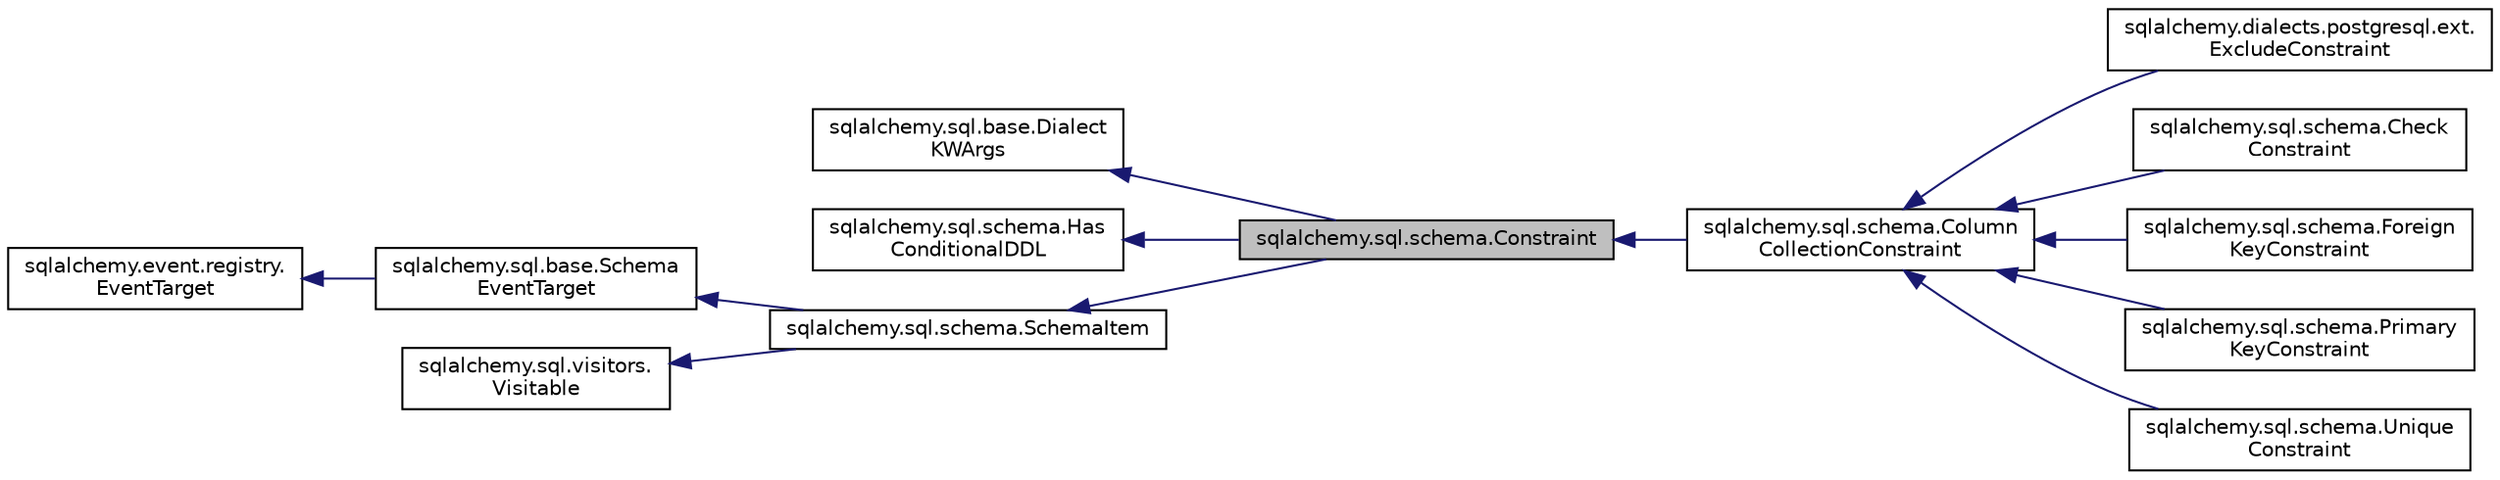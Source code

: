 digraph "sqlalchemy.sql.schema.Constraint"
{
 // LATEX_PDF_SIZE
  edge [fontname="Helvetica",fontsize="10",labelfontname="Helvetica",labelfontsize="10"];
  node [fontname="Helvetica",fontsize="10",shape=record];
  rankdir="LR";
  Node1 [label="sqlalchemy.sql.schema.Constraint",height=0.2,width=0.4,color="black", fillcolor="grey75", style="filled", fontcolor="black",tooltip=" "];
  Node2 -> Node1 [dir="back",color="midnightblue",fontsize="10",style="solid",fontname="Helvetica"];
  Node2 [label="sqlalchemy.sql.base.Dialect\lKWArgs",height=0.2,width=0.4,color="black", fillcolor="white", style="filled",URL="$classsqlalchemy_1_1sql_1_1base_1_1DialectKWArgs.html",tooltip=" "];
  Node3 -> Node1 [dir="back",color="midnightblue",fontsize="10",style="solid",fontname="Helvetica"];
  Node3 [label="sqlalchemy.sql.schema.Has\lConditionalDDL",height=0.2,width=0.4,color="black", fillcolor="white", style="filled",URL="$classsqlalchemy_1_1sql_1_1schema_1_1HasConditionalDDL.html",tooltip=" "];
  Node4 -> Node1 [dir="back",color="midnightblue",fontsize="10",style="solid",fontname="Helvetica"];
  Node4 [label="sqlalchemy.sql.schema.SchemaItem",height=0.2,width=0.4,color="black", fillcolor="white", style="filled",URL="$classsqlalchemy_1_1sql_1_1schema_1_1SchemaItem.html",tooltip=" "];
  Node5 -> Node4 [dir="back",color="midnightblue",fontsize="10",style="solid",fontname="Helvetica"];
  Node5 [label="sqlalchemy.sql.base.Schema\lEventTarget",height=0.2,width=0.4,color="black", fillcolor="white", style="filled",URL="$classsqlalchemy_1_1sql_1_1base_1_1SchemaEventTarget.html",tooltip=" "];
  Node6 -> Node5 [dir="back",color="midnightblue",fontsize="10",style="solid",fontname="Helvetica"];
  Node6 [label="sqlalchemy.event.registry.\lEventTarget",height=0.2,width=0.4,color="black", fillcolor="white", style="filled",URL="$classsqlalchemy_1_1event_1_1registry_1_1EventTarget.html",tooltip=" "];
  Node7 -> Node4 [dir="back",color="midnightblue",fontsize="10",style="solid",fontname="Helvetica"];
  Node7 [label="sqlalchemy.sql.visitors.\lVisitable",height=0.2,width=0.4,color="black", fillcolor="white", style="filled",URL="$classsqlalchemy_1_1sql_1_1visitors_1_1Visitable.html",tooltip=" "];
  Node1 -> Node8 [dir="back",color="midnightblue",fontsize="10",style="solid",fontname="Helvetica"];
  Node8 [label="sqlalchemy.sql.schema.Column\lCollectionConstraint",height=0.2,width=0.4,color="black", fillcolor="white", style="filled",URL="$classsqlalchemy_1_1sql_1_1schema_1_1ColumnCollectionConstraint.html",tooltip=" "];
  Node8 -> Node9 [dir="back",color="midnightblue",fontsize="10",style="solid",fontname="Helvetica"];
  Node9 [label="sqlalchemy.dialects.postgresql.ext.\lExcludeConstraint",height=0.2,width=0.4,color="black", fillcolor="white", style="filled",URL="$classsqlalchemy_1_1dialects_1_1postgresql_1_1ext_1_1ExcludeConstraint.html",tooltip=" "];
  Node8 -> Node10 [dir="back",color="midnightblue",fontsize="10",style="solid",fontname="Helvetica"];
  Node10 [label="sqlalchemy.sql.schema.Check\lConstraint",height=0.2,width=0.4,color="black", fillcolor="white", style="filled",URL="$classsqlalchemy_1_1sql_1_1schema_1_1CheckConstraint.html",tooltip=" "];
  Node8 -> Node11 [dir="back",color="midnightblue",fontsize="10",style="solid",fontname="Helvetica"];
  Node11 [label="sqlalchemy.sql.schema.Foreign\lKeyConstraint",height=0.2,width=0.4,color="black", fillcolor="white", style="filled",URL="$classsqlalchemy_1_1sql_1_1schema_1_1ForeignKeyConstraint.html",tooltip=" "];
  Node8 -> Node12 [dir="back",color="midnightblue",fontsize="10",style="solid",fontname="Helvetica"];
  Node12 [label="sqlalchemy.sql.schema.Primary\lKeyConstraint",height=0.2,width=0.4,color="black", fillcolor="white", style="filled",URL="$classsqlalchemy_1_1sql_1_1schema_1_1PrimaryKeyConstraint.html",tooltip=" "];
  Node8 -> Node13 [dir="back",color="midnightblue",fontsize="10",style="solid",fontname="Helvetica"];
  Node13 [label="sqlalchemy.sql.schema.Unique\lConstraint",height=0.2,width=0.4,color="black", fillcolor="white", style="filled",URL="$classsqlalchemy_1_1sql_1_1schema_1_1UniqueConstraint.html",tooltip=" "];
}
